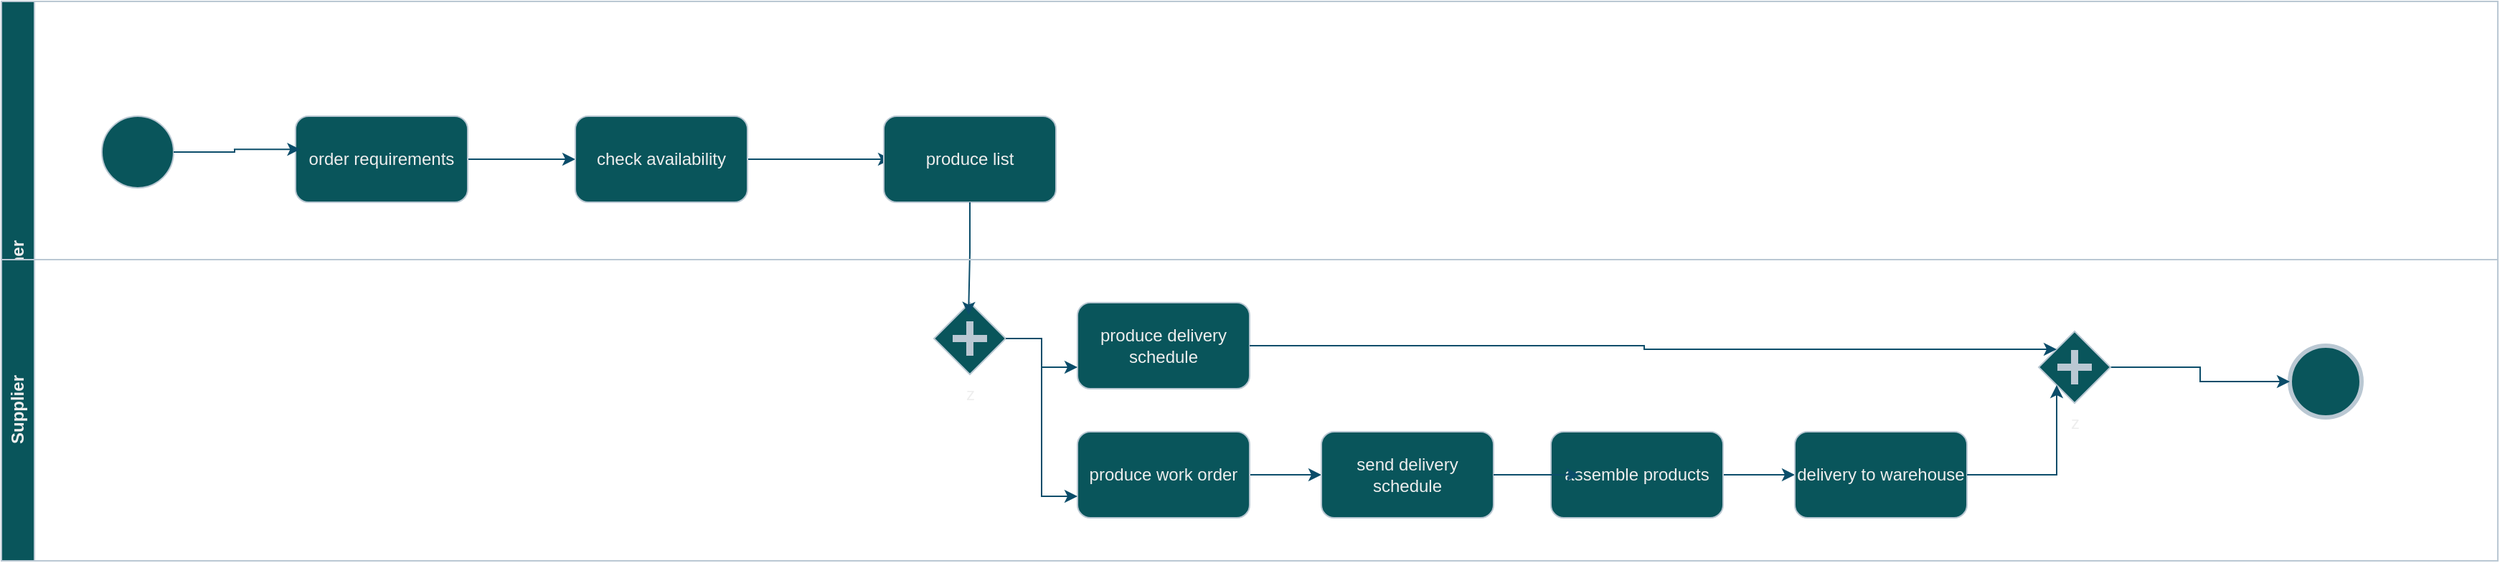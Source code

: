 <mxfile version="22.0.0" type="github">
  <diagram name="Page-1" id="2a216829-ef6e-dabb-86c1-c78162f3ba2b">
    <mxGraphModel dx="-1516" dy="1331" grid="1" gridSize="10" guides="1" tooltips="1" connect="1" arrows="1" fold="1" page="1" pageScale="1" pageWidth="850" pageHeight="1100" background="none" math="0" shadow="0">
      <root>
        <mxCell id="0" />
        <mxCell id="1" parent="0" />
        <mxCell id="uLThO-TCvgXetaVc3Vrb-2" value="Customer&lt;br&gt;" style="swimlane;horizontal=0;whiteSpace=wrap;html=1;labelBackgroundColor=none;fillColor=#09555B;strokeColor=#BAC8D3;fontColor=#EEEEEE;" parent="1" vertex="1">
          <mxGeometry x="3530" y="320" width="1740" height="390" as="geometry" />
        </mxCell>
        <mxCell id="uLThO-TCvgXetaVc3Vrb-1" value="" style="shape=mxgraph.bpmn.shape;html=1;verticalLabelPosition=bottom;labelBackgroundColor=none;verticalAlign=top;perimeter=ellipsePerimeter;outline=standard;symbol=general;fillColor=#09555B;strokeColor=#BAC8D3;fontColor=#EEEEEE;" parent="uLThO-TCvgXetaVc3Vrb-2" vertex="1">
          <mxGeometry x="70" y="80" width="50" height="50" as="geometry" />
        </mxCell>
        <mxCell id="5RjKDzKaXBSnI_Yr6U_P-13" style="edgeStyle=orthogonalEdgeStyle;rounded=0;orthogonalLoop=1;jettySize=auto;html=1;entryX=0;entryY=0.5;entryDx=0;entryDy=0;labelBackgroundColor=none;fontColor=default;strokeColor=#0B4D6A;" edge="1" parent="uLThO-TCvgXetaVc3Vrb-2" source="5RjKDzKaXBSnI_Yr6U_P-2" target="5RjKDzKaXBSnI_Yr6U_P-3">
          <mxGeometry relative="1" as="geometry" />
        </mxCell>
        <mxCell id="5RjKDzKaXBSnI_Yr6U_P-2" value="order requirements" style="rounded=1;whiteSpace=wrap;html=1;labelBackgroundColor=none;fillColor=#09555B;strokeColor=#BAC8D3;fontColor=#EEEEEE;" vertex="1" parent="uLThO-TCvgXetaVc3Vrb-2">
          <mxGeometry x="205" y="80" width="120" height="60" as="geometry" />
        </mxCell>
        <mxCell id="5RjKDzKaXBSnI_Yr6U_P-14" style="edgeStyle=orthogonalEdgeStyle;rounded=0;orthogonalLoop=1;jettySize=auto;html=1;entryX=0;entryY=0.5;entryDx=0;entryDy=0;labelBackgroundColor=none;fontColor=default;strokeColor=#0B4D6A;" edge="1" parent="uLThO-TCvgXetaVc3Vrb-2" source="5RjKDzKaXBSnI_Yr6U_P-3">
          <mxGeometry relative="1" as="geometry">
            <mxPoint x="620" y="110" as="targetPoint" />
          </mxGeometry>
        </mxCell>
        <mxCell id="5RjKDzKaXBSnI_Yr6U_P-3" value="check availability" style="rounded=1;whiteSpace=wrap;html=1;labelBackgroundColor=none;fillColor=#09555B;strokeColor=#BAC8D3;fontColor=#EEEEEE;" vertex="1" parent="uLThO-TCvgXetaVc3Vrb-2">
          <mxGeometry x="400" y="80" width="120" height="60" as="geometry" />
        </mxCell>
        <mxCell id="5RjKDzKaXBSnI_Yr6U_P-12" style="edgeStyle=orthogonalEdgeStyle;rounded=0;orthogonalLoop=1;jettySize=auto;html=1;entryX=0.027;entryY=0.385;entryDx=0;entryDy=0;entryPerimeter=0;labelBackgroundColor=none;fontColor=default;strokeColor=#0B4D6A;" edge="1" parent="uLThO-TCvgXetaVc3Vrb-2" source="uLThO-TCvgXetaVc3Vrb-1" target="5RjKDzKaXBSnI_Yr6U_P-2">
          <mxGeometry relative="1" as="geometry" />
        </mxCell>
        <mxCell id="5RjKDzKaXBSnI_Yr6U_P-7" value="produce list" style="rounded=1;whiteSpace=wrap;html=1;labelBackgroundColor=none;fillColor=#09555B;strokeColor=#BAC8D3;fontColor=#EEEEEE;" vertex="1" parent="uLThO-TCvgXetaVc3Vrb-2">
          <mxGeometry x="615" y="80" width="120" height="60" as="geometry" />
        </mxCell>
        <mxCell id="5RjKDzKaXBSnI_Yr6U_P-15" value="z" style="shape=mxgraph.bpmn.shape;html=1;verticalLabelPosition=bottom;labelBackgroundColor=none;verticalAlign=top;perimeter=rhombusPerimeter;background=gateway;outline=none;symbol=parallelGw;fillColor=#09555B;strokeColor=#BAC8D3;fontColor=#EEEEEE;" vertex="1" parent="uLThO-TCvgXetaVc3Vrb-2">
          <mxGeometry x="650" y="210" width="50" height="50" as="geometry" />
        </mxCell>
        <mxCell id="5RjKDzKaXBSnI_Yr6U_P-16" style="edgeStyle=orthogonalEdgeStyle;rounded=0;orthogonalLoop=1;jettySize=auto;html=1;entryX=0.481;entryY=0.169;entryDx=0;entryDy=0;entryPerimeter=0;labelBackgroundColor=none;fontColor=default;strokeColor=#0B4D6A;" edge="1" parent="uLThO-TCvgXetaVc3Vrb-2" source="5RjKDzKaXBSnI_Yr6U_P-7" target="5RjKDzKaXBSnI_Yr6U_P-15">
          <mxGeometry relative="1" as="geometry" />
        </mxCell>
        <mxCell id="uLThO-TCvgXetaVc3Vrb-4" value="Supplier" style="swimlane;horizontal=0;whiteSpace=wrap;html=1;labelBackgroundColor=none;fillColor=#09555B;strokeColor=#BAC8D3;fontColor=#EEEEEE;" parent="uLThO-TCvgXetaVc3Vrb-2" vertex="1">
          <mxGeometry y="180" width="1740" height="210" as="geometry" />
        </mxCell>
        <mxCell id="5RjKDzKaXBSnI_Yr6U_P-25" style="edgeStyle=orthogonalEdgeStyle;rounded=0;orthogonalLoop=1;jettySize=auto;html=1;entryX=0;entryY=0.5;entryDx=0;entryDy=0;labelBackgroundColor=none;fontColor=default;strokeColor=#0B4D6A;" edge="1" parent="uLThO-TCvgXetaVc3Vrb-4" source="5RjKDzKaXBSnI_Yr6U_P-18" target="5RjKDzKaXBSnI_Yr6U_P-19">
          <mxGeometry relative="1" as="geometry" />
        </mxCell>
        <mxCell id="5RjKDzKaXBSnI_Yr6U_P-18" value="produce work order" style="rounded=1;whiteSpace=wrap;html=1;labelBackgroundColor=none;fillColor=#09555B;strokeColor=#BAC8D3;fontColor=#EEEEEE;" vertex="1" parent="uLThO-TCvgXetaVc3Vrb-4">
          <mxGeometry x="750" y="120" width="120" height="60" as="geometry" />
        </mxCell>
        <mxCell id="5RjKDzKaXBSnI_Yr6U_P-19" value="send delivery schedule" style="rounded=1;whiteSpace=wrap;html=1;labelBackgroundColor=none;fillColor=#09555B;strokeColor=#BAC8D3;fontColor=#EEEEEE;" vertex="1" parent="uLThO-TCvgXetaVc3Vrb-4">
          <mxGeometry x="920" y="120" width="120" height="60" as="geometry" />
        </mxCell>
        <mxCell id="5RjKDzKaXBSnI_Yr6U_P-20" value="produce delivery schedule" style="rounded=1;whiteSpace=wrap;html=1;labelBackgroundColor=none;fillColor=#09555B;strokeColor=#BAC8D3;fontColor=#EEEEEE;" vertex="1" parent="uLThO-TCvgXetaVc3Vrb-4">
          <mxGeometry x="750" y="30" width="120" height="60" as="geometry" />
        </mxCell>
        <mxCell id="5RjKDzKaXBSnI_Yr6U_P-27" style="edgeStyle=orthogonalEdgeStyle;rounded=0;orthogonalLoop=1;jettySize=auto;html=1;entryX=0;entryY=0.5;entryDx=0;entryDy=0;labelBackgroundColor=none;fontColor=default;strokeColor=#0B4D6A;" edge="1" parent="uLThO-TCvgXetaVc3Vrb-4" source="5RjKDzKaXBSnI_Yr6U_P-21" target="5RjKDzKaXBSnI_Yr6U_P-22">
          <mxGeometry relative="1" as="geometry" />
        </mxCell>
        <mxCell id="5RjKDzKaXBSnI_Yr6U_P-21" value="assemble products" style="rounded=1;whiteSpace=wrap;html=1;labelBackgroundColor=none;fillColor=#09555B;strokeColor=#BAC8D3;fontColor=#EEEEEE;" vertex="1" parent="uLThO-TCvgXetaVc3Vrb-4">
          <mxGeometry x="1080" y="120" width="120" height="60" as="geometry" />
        </mxCell>
        <mxCell id="5RjKDzKaXBSnI_Yr6U_P-22" value="delivery to warehouse" style="rounded=1;whiteSpace=wrap;html=1;labelBackgroundColor=none;fillColor=#09555B;strokeColor=#BAC8D3;fontColor=#EEEEEE;" vertex="1" parent="uLThO-TCvgXetaVc3Vrb-4">
          <mxGeometry x="1250" y="120" width="120" height="60" as="geometry" />
        </mxCell>
        <mxCell id="5RjKDzKaXBSnI_Yr6U_P-26" style="edgeStyle=orthogonalEdgeStyle;rounded=0;orthogonalLoop=1;jettySize=auto;html=1;entryX=0.167;entryY=0.5;entryDx=0;entryDy=0;entryPerimeter=0;labelBackgroundColor=none;fontColor=default;strokeColor=#0B4D6A;" edge="1" parent="uLThO-TCvgXetaVc3Vrb-4" source="5RjKDzKaXBSnI_Yr6U_P-19" target="5RjKDzKaXBSnI_Yr6U_P-21">
          <mxGeometry relative="1" as="geometry" />
        </mxCell>
        <mxCell id="5RjKDzKaXBSnI_Yr6U_P-5" value="" style="shape=mxgraph.bpmn.shape;html=1;verticalLabelPosition=bottom;labelBackgroundColor=none;verticalAlign=top;perimeter=ellipsePerimeter;outline=end;symbol=general;fillColor=#09555B;strokeColor=#BAC8D3;fontColor=#EEEEEE;" vertex="1" parent="uLThO-TCvgXetaVc3Vrb-4">
          <mxGeometry x="1595" y="60" width="50" height="50" as="geometry" />
        </mxCell>
        <mxCell id="5RjKDzKaXBSnI_Yr6U_P-24" style="edgeStyle=orthogonalEdgeStyle;rounded=0;orthogonalLoop=1;jettySize=auto;html=1;entryX=0;entryY=0.75;entryDx=0;entryDy=0;labelBackgroundColor=none;fontColor=default;strokeColor=#0B4D6A;" edge="1" parent="uLThO-TCvgXetaVc3Vrb-2" source="5RjKDzKaXBSnI_Yr6U_P-15" target="5RjKDzKaXBSnI_Yr6U_P-18">
          <mxGeometry relative="1" as="geometry" />
        </mxCell>
        <mxCell id="5RjKDzKaXBSnI_Yr6U_P-23" style="edgeStyle=orthogonalEdgeStyle;rounded=0;orthogonalLoop=1;jettySize=auto;html=1;entryX=0;entryY=0.75;entryDx=0;entryDy=0;labelBackgroundColor=none;fontColor=default;strokeColor=#0B4D6A;" edge="1" parent="uLThO-TCvgXetaVc3Vrb-2" source="5RjKDzKaXBSnI_Yr6U_P-15" target="5RjKDzKaXBSnI_Yr6U_P-20">
          <mxGeometry relative="1" as="geometry" />
        </mxCell>
        <mxCell id="5RjKDzKaXBSnI_Yr6U_P-32" style="edgeStyle=orthogonalEdgeStyle;rounded=0;orthogonalLoop=1;jettySize=auto;html=1;entryX=0;entryY=0.5;entryDx=0;entryDy=0;labelBackgroundColor=none;fontColor=default;strokeColor=#0B4D6A;" edge="1" parent="1" source="5RjKDzKaXBSnI_Yr6U_P-28" target="5RjKDzKaXBSnI_Yr6U_P-5">
          <mxGeometry relative="1" as="geometry" />
        </mxCell>
        <mxCell id="5RjKDzKaXBSnI_Yr6U_P-28" value="z" style="shape=mxgraph.bpmn.shape;html=1;verticalLabelPosition=bottom;labelBackgroundColor=none;verticalAlign=top;perimeter=rhombusPerimeter;background=gateway;outline=none;symbol=parallelGw;fillColor=#09555B;strokeColor=#BAC8D3;fontColor=#EEEEEE;" vertex="1" parent="1">
          <mxGeometry x="4950" y="550" width="50" height="50" as="geometry" />
        </mxCell>
        <mxCell id="5RjKDzKaXBSnI_Yr6U_P-30" style="edgeStyle=orthogonalEdgeStyle;rounded=0;orthogonalLoop=1;jettySize=auto;html=1;entryX=0.25;entryY=0.25;entryDx=0;entryDy=0;entryPerimeter=0;labelBackgroundColor=none;fontColor=default;strokeColor=#0B4D6A;" edge="1" parent="1" source="5RjKDzKaXBSnI_Yr6U_P-20" target="5RjKDzKaXBSnI_Yr6U_P-28">
          <mxGeometry relative="1" as="geometry" />
        </mxCell>
        <mxCell id="5RjKDzKaXBSnI_Yr6U_P-31" style="edgeStyle=orthogonalEdgeStyle;rounded=0;orthogonalLoop=1;jettySize=auto;html=1;entryX=0.25;entryY=0.75;entryDx=0;entryDy=0;entryPerimeter=0;labelBackgroundColor=none;fontColor=default;strokeColor=#0B4D6A;" edge="1" parent="1" source="5RjKDzKaXBSnI_Yr6U_P-22" target="5RjKDzKaXBSnI_Yr6U_P-28">
          <mxGeometry relative="1" as="geometry" />
        </mxCell>
      </root>
    </mxGraphModel>
  </diagram>
</mxfile>
